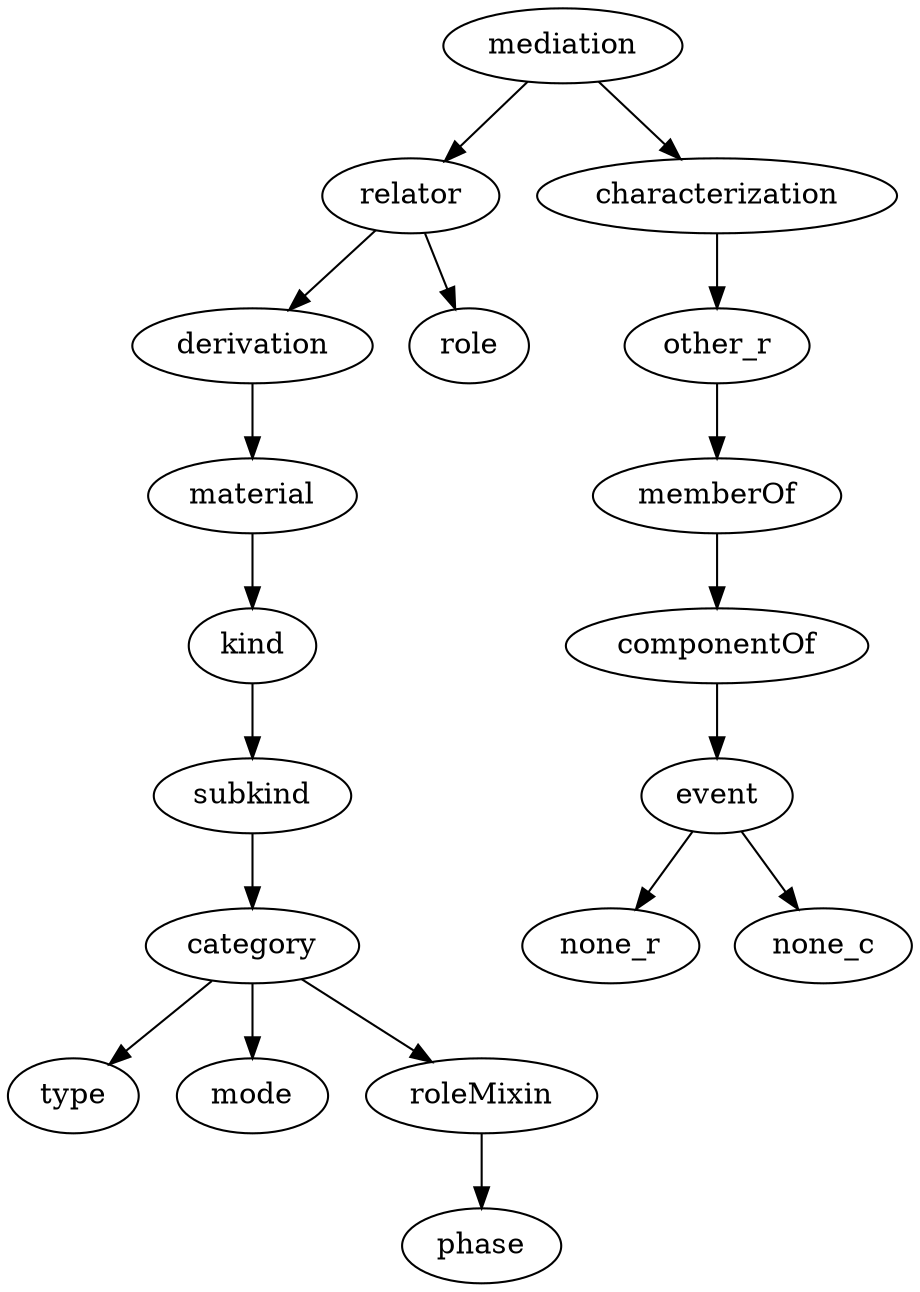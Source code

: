 strict digraph  {
mediation;
relator;
characterization;
derivation;
role;
material;
kind;
subkind;
category;
type;
mode;
roleMixin;
other_r;
memberOf;
componentOf;
event;
none_r;
none_c;
phase;
mediation -> relator;
mediation -> characterization;
relator -> derivation;
relator -> role;
characterization -> other_r;
derivation -> material;
material -> kind;
kind -> subkind;
subkind -> category;
category -> type;
category -> mode;
category -> roleMixin;
roleMixin -> phase;
other_r -> memberOf;
memberOf -> componentOf;
componentOf -> event;
event -> none_r;
event -> none_c;
}
